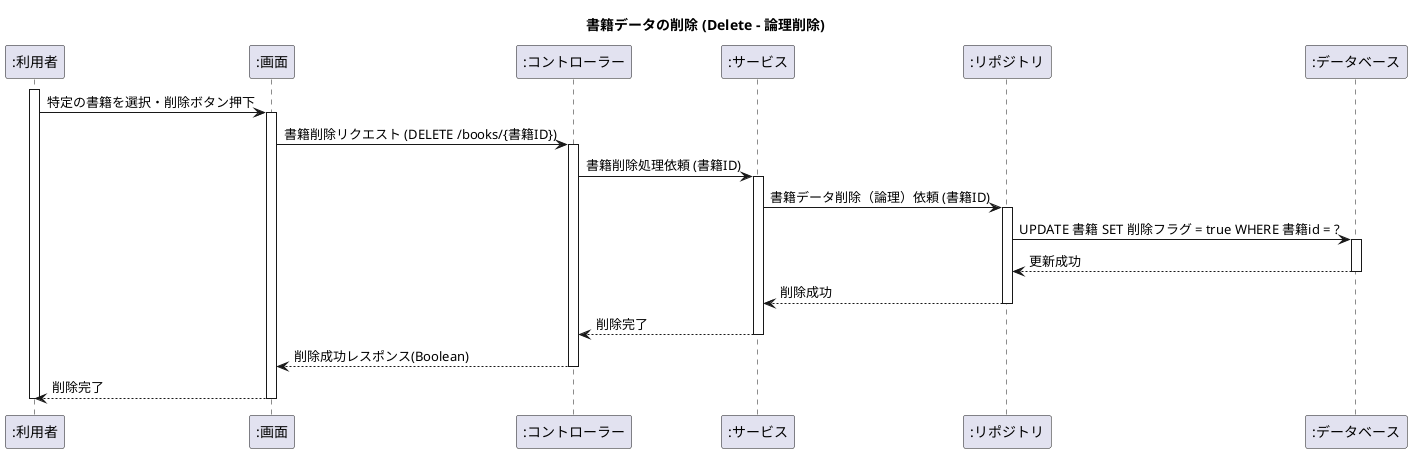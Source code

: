@startuml deleteBook

title 書籍データの削除 (Delete - 論理削除)

participant ":利用者" as User
participant ":画面" as UI
participant ":コントローラー" as Controller
participant ":サービス" as Service
participant ":リポジトリ" as Repo
participant ":データベース" as DB

activate User
User -> UI ++ : 特定の書籍を選択・削除ボタン押下
UI -> Controller ++ : 書籍削除リクエスト (DELETE /books/{書籍ID})
Controller -> Service ++ : 書籍削除処理依頼 (書籍ID)
Service -> Repo ++ : 書籍データ削除（論理）依頼 (書籍ID)
Repo -> DB ++ : UPDATE 書籍 SET 削除フラグ = true WHERE 書籍id = ?
DB --> Repo -- : 更新成功
Repo --> Service -- : 削除成功
Service --> Controller -- : 削除完了
Controller --> UI -- : 削除成功レスポンス(Boolean)
UI --> User -- : 削除完了
deactivate User

@enduml